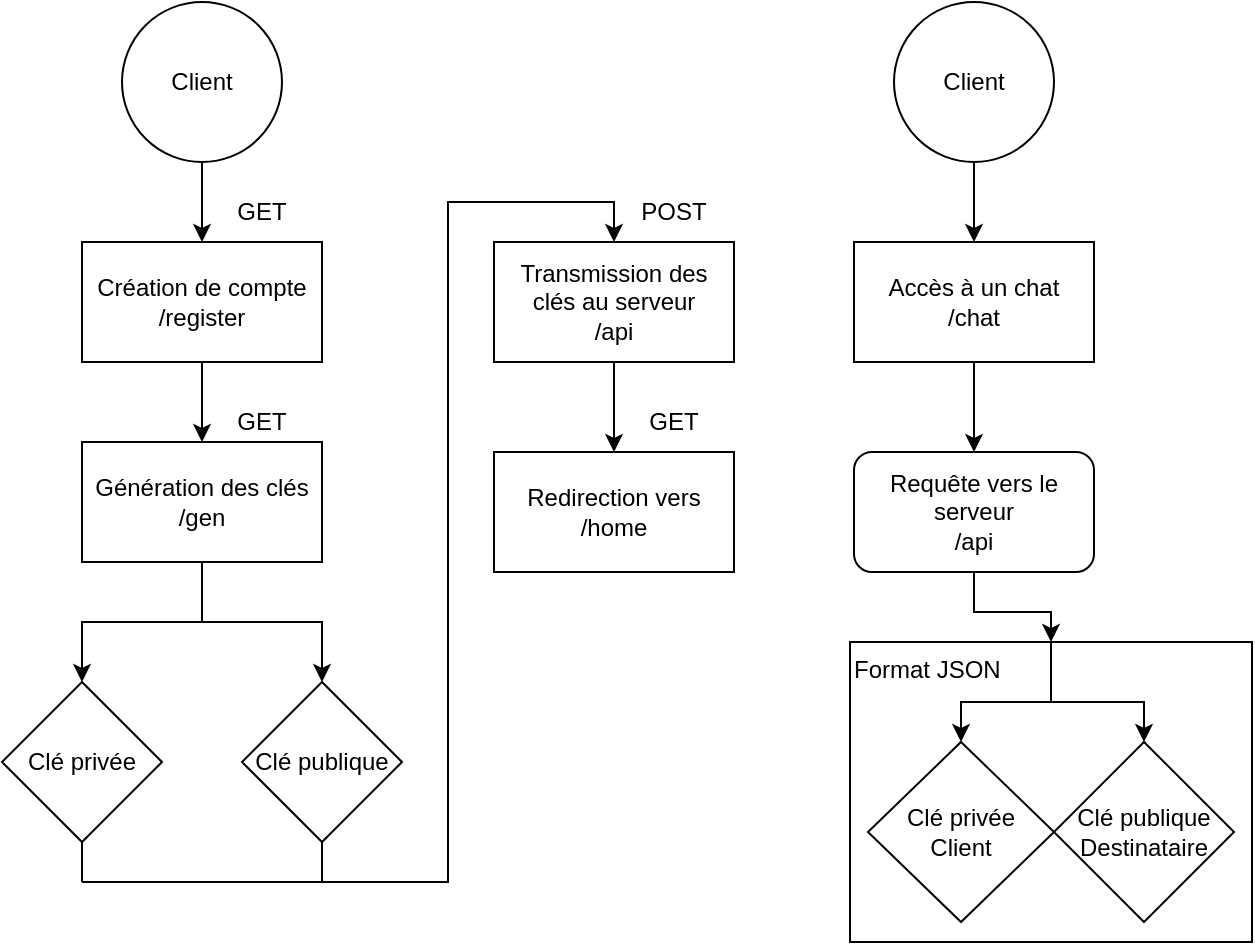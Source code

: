<mxfile version="20.8.20" type="device"><diagram name="Page-1" id="OipLy7nlIqxTXy3K7Zh_"><mxGraphModel dx="874" dy="472" grid="0" gridSize="10" guides="1" tooltips="1" connect="1" arrows="1" fold="1" page="1" pageScale="1" pageWidth="827" pageHeight="1169" math="0" shadow="0"><root><mxCell id="0"/><mxCell id="1" parent="0"/><mxCell id="6wa3nZCyruGAfoFyzpZr-4" style="edgeStyle=orthogonalEdgeStyle;rounded=0;orthogonalLoop=1;jettySize=auto;html=1;exitX=0.5;exitY=1;exitDx=0;exitDy=0;entryX=0.5;entryY=0;entryDx=0;entryDy=0;" parent="1" source="6wa3nZCyruGAfoFyzpZr-2" target="6wa3nZCyruGAfoFyzpZr-3" edge="1"><mxGeometry relative="1" as="geometry"/></mxCell><mxCell id="6wa3nZCyruGAfoFyzpZr-2" value="Client" style="ellipse;whiteSpace=wrap;html=1;aspect=fixed;" parent="1" vertex="1"><mxGeometry x="142" y="109" width="80" height="80" as="geometry"/></mxCell><mxCell id="6wa3nZCyruGAfoFyzpZr-6" style="edgeStyle=orthogonalEdgeStyle;rounded=0;orthogonalLoop=1;jettySize=auto;html=1;exitX=0.5;exitY=1;exitDx=0;exitDy=0;entryX=0.5;entryY=0;entryDx=0;entryDy=0;" parent="1" source="6wa3nZCyruGAfoFyzpZr-3" target="6wa3nZCyruGAfoFyzpZr-5" edge="1"><mxGeometry relative="1" as="geometry"/></mxCell><mxCell id="6wa3nZCyruGAfoFyzpZr-3" value="Création de compte&lt;br&gt;/register" style="rounded=0;whiteSpace=wrap;html=1;" parent="1" vertex="1"><mxGeometry x="122" y="229" width="120" height="60" as="geometry"/></mxCell><mxCell id="6wa3nZCyruGAfoFyzpZr-9" style="edgeStyle=orthogonalEdgeStyle;rounded=0;orthogonalLoop=1;jettySize=auto;html=1;exitX=0.5;exitY=1;exitDx=0;exitDy=0;entryX=0.5;entryY=0;entryDx=0;entryDy=0;" parent="1" source="6wa3nZCyruGAfoFyzpZr-5" target="6wa3nZCyruGAfoFyzpZr-7" edge="1"><mxGeometry relative="1" as="geometry"/></mxCell><mxCell id="6wa3nZCyruGAfoFyzpZr-10" style="edgeStyle=orthogonalEdgeStyle;rounded=0;orthogonalLoop=1;jettySize=auto;html=1;exitX=0.5;exitY=1;exitDx=0;exitDy=0;entryX=0.5;entryY=0;entryDx=0;entryDy=0;" parent="1" source="6wa3nZCyruGAfoFyzpZr-5" target="6wa3nZCyruGAfoFyzpZr-8" edge="1"><mxGeometry relative="1" as="geometry"/></mxCell><mxCell id="6wa3nZCyruGAfoFyzpZr-5" value="Génération des clés&lt;br&gt;/gen" style="rounded=0;whiteSpace=wrap;html=1;" parent="1" vertex="1"><mxGeometry x="122" y="329" width="120" height="60" as="geometry"/></mxCell><mxCell id="6wa3nZCyruGAfoFyzpZr-7" value="Clé privée" style="rhombus;whiteSpace=wrap;html=1;" parent="1" vertex="1"><mxGeometry x="82" y="449" width="80" height="80" as="geometry"/></mxCell><mxCell id="6wa3nZCyruGAfoFyzpZr-14" style="edgeStyle=orthogonalEdgeStyle;rounded=0;orthogonalLoop=1;jettySize=auto;html=1;exitX=0.5;exitY=1;exitDx=0;exitDy=0;entryX=0.5;entryY=0;entryDx=0;entryDy=0;" parent="1" source="6wa3nZCyruGAfoFyzpZr-8" target="6wa3nZCyruGAfoFyzpZr-11" edge="1"><mxGeometry relative="1" as="geometry"/></mxCell><mxCell id="6wa3nZCyruGAfoFyzpZr-8" value="Clé publique" style="rhombus;whiteSpace=wrap;html=1;" parent="1" vertex="1"><mxGeometry x="202" y="449" width="80" height="80" as="geometry"/></mxCell><mxCell id="6wa3nZCyruGAfoFyzpZr-19" style="edgeStyle=orthogonalEdgeStyle;rounded=0;orthogonalLoop=1;jettySize=auto;html=1;exitX=0.5;exitY=1;exitDx=0;exitDy=0;entryX=0.5;entryY=0;entryDx=0;entryDy=0;" parent="1" source="6wa3nZCyruGAfoFyzpZr-11" target="6wa3nZCyruGAfoFyzpZr-18" edge="1"><mxGeometry relative="1" as="geometry"/></mxCell><mxCell id="6wa3nZCyruGAfoFyzpZr-11" value="Transmission des clés au serveur&lt;br&gt;/api" style="rounded=0;whiteSpace=wrap;html=1;" parent="1" vertex="1"><mxGeometry x="328" y="229" width="120" height="60" as="geometry"/></mxCell><mxCell id="6wa3nZCyruGAfoFyzpZr-15" value="GET" style="text;html=1;strokeColor=none;fillColor=none;align=center;verticalAlign=middle;whiteSpace=wrap;rounded=0;" parent="1" vertex="1"><mxGeometry x="182" y="199" width="60" height="30" as="geometry"/></mxCell><mxCell id="6wa3nZCyruGAfoFyzpZr-16" value="GET" style="text;html=1;strokeColor=none;fillColor=none;align=center;verticalAlign=middle;whiteSpace=wrap;rounded=0;" parent="1" vertex="1"><mxGeometry x="182" y="304" width="60" height="30" as="geometry"/></mxCell><mxCell id="6wa3nZCyruGAfoFyzpZr-17" value="POST" style="text;html=1;strokeColor=none;fillColor=none;align=center;verticalAlign=middle;whiteSpace=wrap;rounded=0;" parent="1" vertex="1"><mxGeometry x="388" y="199" width="60" height="30" as="geometry"/></mxCell><mxCell id="6wa3nZCyruGAfoFyzpZr-18" value="Redirection vers /home" style="rounded=0;whiteSpace=wrap;html=1;" parent="1" vertex="1"><mxGeometry x="328" y="334" width="120" height="60" as="geometry"/></mxCell><mxCell id="6wa3nZCyruGAfoFyzpZr-21" value="" style="endArrow=none;html=1;rounded=0;" parent="1" edge="1"><mxGeometry width="50" height="50" relative="1" as="geometry"><mxPoint x="122" y="549" as="sourcePoint"/><mxPoint x="248" y="549" as="targetPoint"/></mxGeometry></mxCell><mxCell id="6wa3nZCyruGAfoFyzpZr-22" value="" style="endArrow=none;html=1;rounded=0;" parent="1" edge="1"><mxGeometry width="50" height="50" relative="1" as="geometry"><mxPoint x="122" y="529" as="sourcePoint"/><mxPoint x="122" y="549" as="targetPoint"/></mxGeometry></mxCell><mxCell id="6wa3nZCyruGAfoFyzpZr-24" value="GET" style="text;html=1;strokeColor=none;fillColor=none;align=center;verticalAlign=middle;whiteSpace=wrap;rounded=0;" parent="1" vertex="1"><mxGeometry x="388" y="304" width="60" height="30" as="geometry"/></mxCell><mxCell id="_-E8B677SPU-w6DTCcKQ-4" style="edgeStyle=orthogonalEdgeStyle;rounded=0;orthogonalLoop=1;jettySize=auto;html=1;exitX=0.5;exitY=1;exitDx=0;exitDy=0;entryX=0.5;entryY=0;entryDx=0;entryDy=0;" edge="1" parent="1" source="_-E8B677SPU-w6DTCcKQ-2" target="_-E8B677SPU-w6DTCcKQ-3"><mxGeometry relative="1" as="geometry"/></mxCell><mxCell id="_-E8B677SPU-w6DTCcKQ-2" value="Client" style="ellipse;whiteSpace=wrap;html=1;aspect=fixed;" vertex="1" parent="1"><mxGeometry x="528" y="109" width="80" height="80" as="geometry"/></mxCell><mxCell id="_-E8B677SPU-w6DTCcKQ-6" style="edgeStyle=orthogonalEdgeStyle;rounded=0;orthogonalLoop=1;jettySize=auto;html=1;exitX=0.5;exitY=1;exitDx=0;exitDy=0;entryX=0.5;entryY=0;entryDx=0;entryDy=0;" edge="1" parent="1" source="_-E8B677SPU-w6DTCcKQ-3" target="_-E8B677SPU-w6DTCcKQ-5"><mxGeometry relative="1" as="geometry"/></mxCell><mxCell id="_-E8B677SPU-w6DTCcKQ-3" value="Accès à un chat&lt;br&gt;/chat" style="rounded=0;whiteSpace=wrap;html=1;" vertex="1" parent="1"><mxGeometry x="508" y="229" width="120" height="60" as="geometry"/></mxCell><mxCell id="_-E8B677SPU-w6DTCcKQ-8" style="edgeStyle=orthogonalEdgeStyle;rounded=0;orthogonalLoop=1;jettySize=auto;html=1;exitX=0.5;exitY=1;exitDx=0;exitDy=0;entryX=0.5;entryY=0;entryDx=0;entryDy=0;" edge="1" parent="1" source="_-E8B677SPU-w6DTCcKQ-5" target="_-E8B677SPU-w6DTCcKQ-7"><mxGeometry relative="1" as="geometry"/></mxCell><mxCell id="_-E8B677SPU-w6DTCcKQ-5" value="Requête vers le serveur&lt;br&gt;/api" style="rounded=1;whiteSpace=wrap;html=1;" vertex="1" parent="1"><mxGeometry x="508" y="334" width="120" height="60" as="geometry"/></mxCell><mxCell id="_-E8B677SPU-w6DTCcKQ-7" value="Format JSON" style="rounded=0;whiteSpace=wrap;html=1;verticalAlign=top;align=left;" vertex="1" parent="1"><mxGeometry x="506" y="429" width="201" height="150" as="geometry"/></mxCell><mxCell id="_-E8B677SPU-w6DTCcKQ-15" style="edgeStyle=orthogonalEdgeStyle;rounded=0;orthogonalLoop=1;jettySize=auto;html=1;exitX=0.5;exitY=0;exitDx=0;exitDy=0;startArrow=classic;startFill=1;endArrow=none;endFill=0;" edge="1" parent="1" source="_-E8B677SPU-w6DTCcKQ-9" target="_-E8B677SPU-w6DTCcKQ-7"><mxGeometry relative="1" as="geometry"/></mxCell><mxCell id="_-E8B677SPU-w6DTCcKQ-9" value="Clé privée&lt;br&gt;Client" style="rhombus;whiteSpace=wrap;html=1;" vertex="1" parent="1"><mxGeometry x="515" y="479" width="93" height="90" as="geometry"/></mxCell><mxCell id="_-E8B677SPU-w6DTCcKQ-18" style="edgeStyle=orthogonalEdgeStyle;rounded=0;orthogonalLoop=1;jettySize=auto;html=1;exitX=0.5;exitY=0;exitDx=0;exitDy=0;startArrow=classic;startFill=1;endArrow=none;endFill=0;" edge="1" parent="1" source="_-E8B677SPU-w6DTCcKQ-10" target="_-E8B677SPU-w6DTCcKQ-7"><mxGeometry relative="1" as="geometry"/></mxCell><mxCell id="_-E8B677SPU-w6DTCcKQ-10" value="Clé publique&lt;br&gt;Destinataire" style="rhombus;whiteSpace=wrap;html=1;" vertex="1" parent="1"><mxGeometry x="608" y="479" width="90" height="90" as="geometry"/></mxCell></root></mxGraphModel></diagram></mxfile>